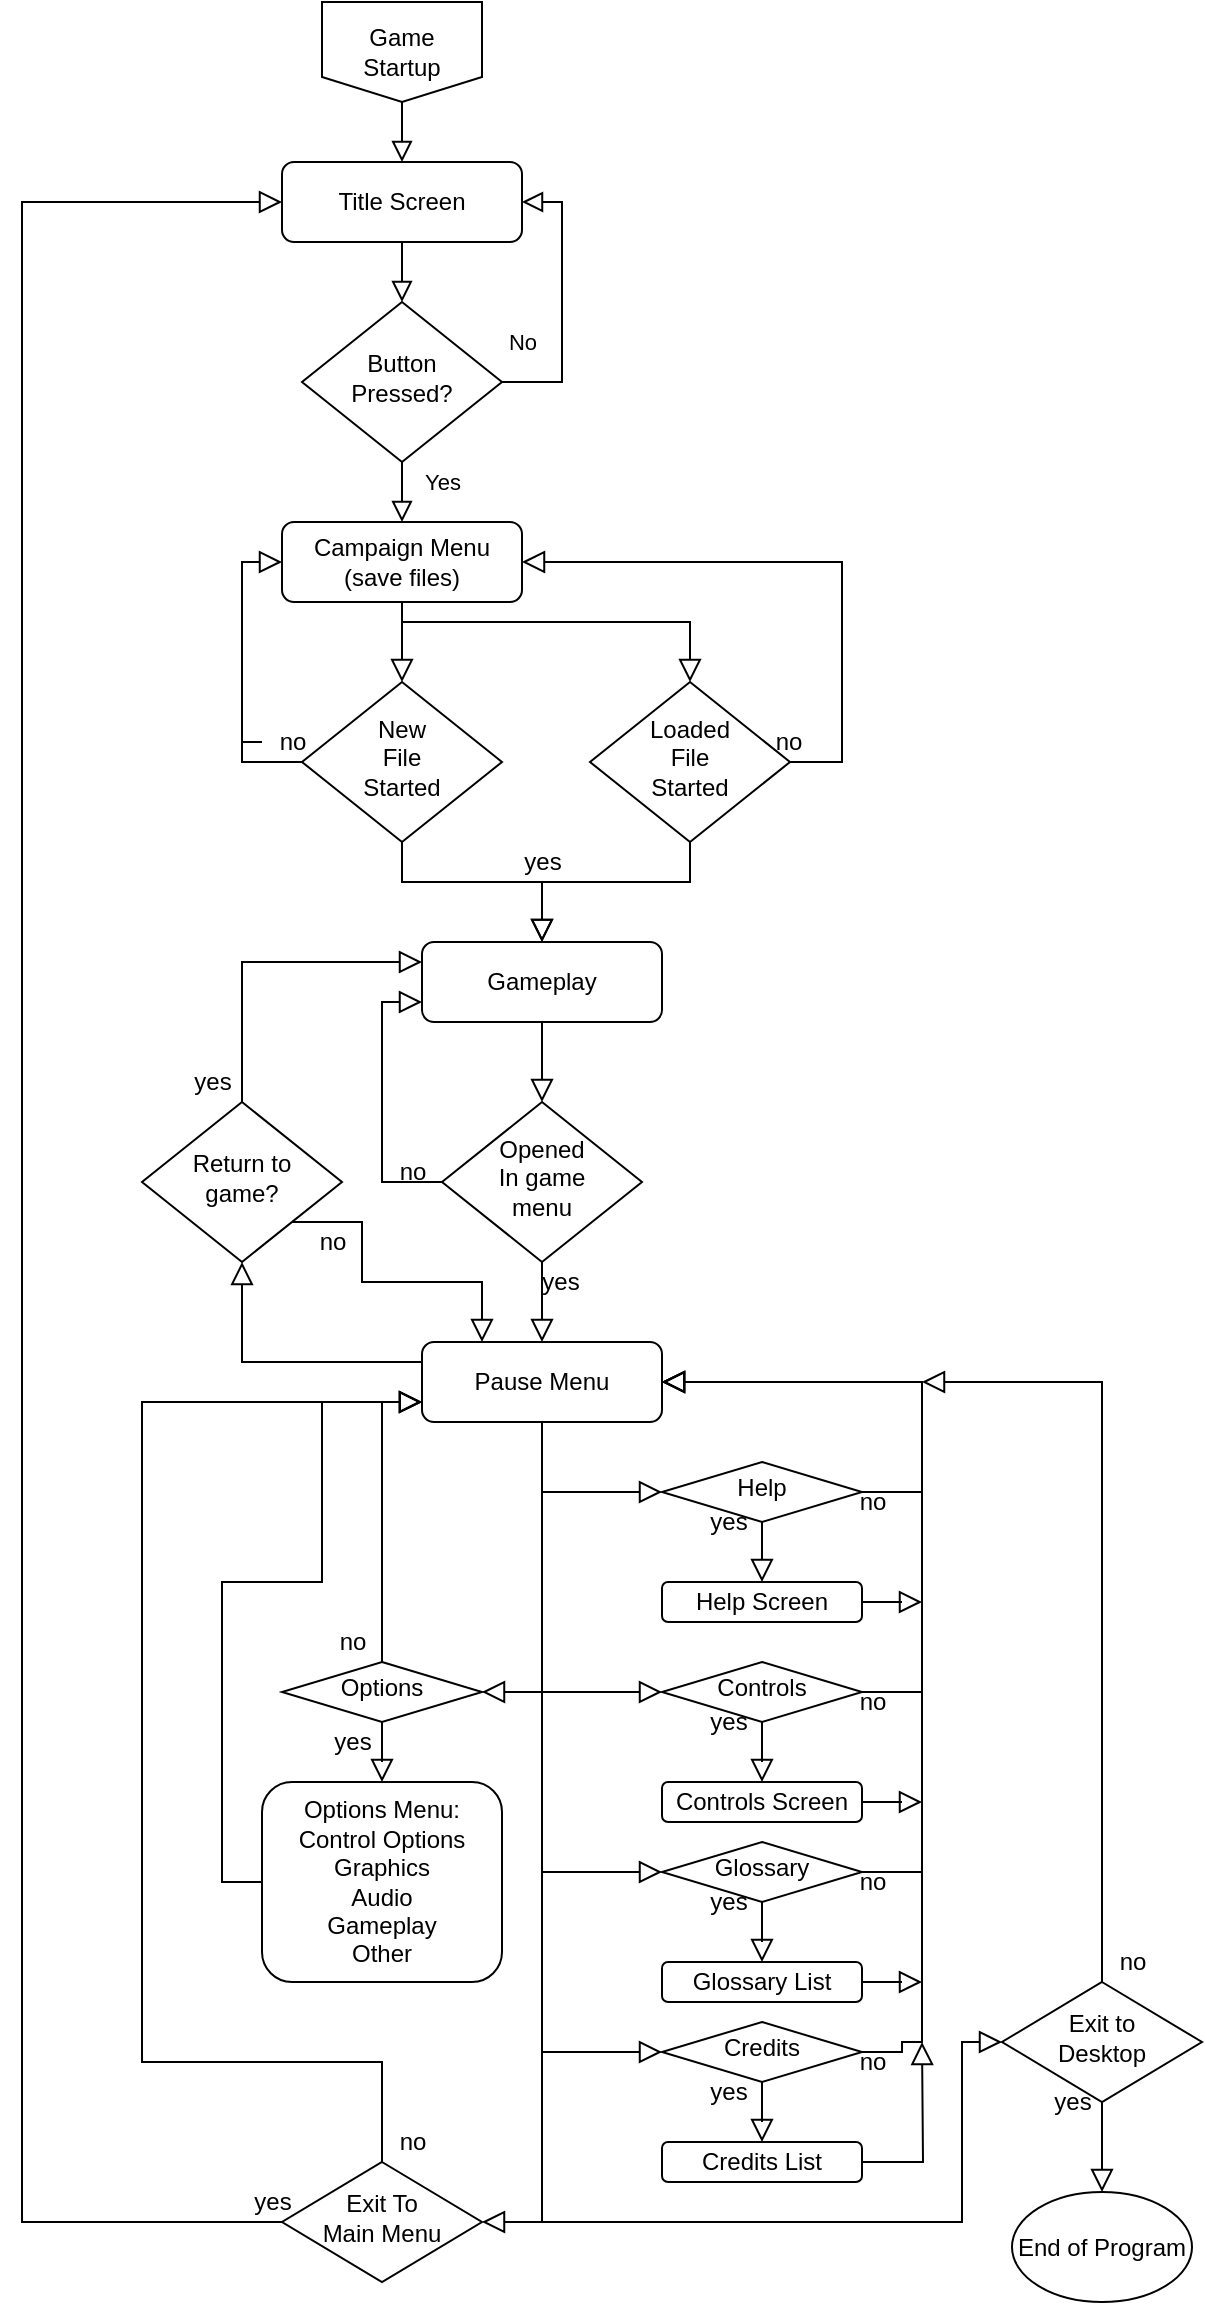 <mxfile version="15.5.9" type="github">
  <diagram id="C5RBs43oDa-KdzZeNtuy" name="Page-1">
    <mxGraphModel dx="823" dy="559" grid="1" gridSize="10" guides="1" tooltips="1" connect="1" arrows="1" fold="1" page="1" pageScale="1" pageWidth="827" pageHeight="1169" math="0" shadow="0">
      <root>
        <mxCell id="WIyWlLk6GJQsqaUBKTNV-0" />
        <mxCell id="WIyWlLk6GJQsqaUBKTNV-1" parent="WIyWlLk6GJQsqaUBKTNV-0" />
        <mxCell id="WIyWlLk6GJQsqaUBKTNV-2" value="" style="rounded=0;html=1;jettySize=auto;orthogonalLoop=1;fontSize=11;endArrow=block;endFill=0;endSize=8;strokeWidth=1;shadow=0;labelBackgroundColor=none;edgeStyle=orthogonalEdgeStyle;entryX=0.5;entryY=0;entryDx=0;entryDy=0;" parent="WIyWlLk6GJQsqaUBKTNV-1" source="WIyWlLk6GJQsqaUBKTNV-3" target="WIyWlLk6GJQsqaUBKTNV-6" edge="1">
          <mxGeometry relative="1" as="geometry">
            <mxPoint x="220" y="140" as="targetPoint" />
            <Array as="points">
              <mxPoint x="220" y="130" />
              <mxPoint x="220" y="130" />
            </Array>
          </mxGeometry>
        </mxCell>
        <mxCell id="WIyWlLk6GJQsqaUBKTNV-3" value="Title Screen" style="rounded=1;whiteSpace=wrap;html=1;fontSize=12;glass=0;strokeWidth=1;shadow=0;" parent="WIyWlLk6GJQsqaUBKTNV-1" vertex="1">
          <mxGeometry x="160" y="90" width="120" height="40" as="geometry" />
        </mxCell>
        <mxCell id="WIyWlLk6GJQsqaUBKTNV-4" value="Yes" style="rounded=0;html=1;jettySize=auto;orthogonalLoop=1;fontSize=11;endArrow=block;endFill=0;endSize=8;strokeWidth=1;shadow=0;labelBackgroundColor=none;edgeStyle=orthogonalEdgeStyle;entryX=0.5;entryY=0;entryDx=0;entryDy=0;" parent="WIyWlLk6GJQsqaUBKTNV-1" source="WIyWlLk6GJQsqaUBKTNV-6" target="XIdG2XaxkH9GpWTtZyBr-0" edge="1">
          <mxGeometry x="0.2" y="20" relative="1" as="geometry">
            <mxPoint as="offset" />
            <mxPoint x="240" y="280" as="targetPoint" />
          </mxGeometry>
        </mxCell>
        <mxCell id="WIyWlLk6GJQsqaUBKTNV-5" value="No" style="edgeStyle=orthogonalEdgeStyle;rounded=0;html=1;jettySize=auto;orthogonalLoop=1;fontSize=11;endArrow=block;endFill=0;endSize=8;strokeWidth=1;shadow=0;labelBackgroundColor=none;entryX=1;entryY=0.5;entryDx=0;entryDy=0;" parent="WIyWlLk6GJQsqaUBKTNV-1" source="WIyWlLk6GJQsqaUBKTNV-6" target="WIyWlLk6GJQsqaUBKTNV-3" edge="1">
          <mxGeometry x="-0.857" y="20" relative="1" as="geometry">
            <mxPoint as="offset" />
            <Array as="points">
              <mxPoint x="300" y="200" />
              <mxPoint x="300" y="110" />
            </Array>
          </mxGeometry>
        </mxCell>
        <mxCell id="WIyWlLk6GJQsqaUBKTNV-6" value="Button&lt;br&gt;Pressed?" style="rhombus;whiteSpace=wrap;html=1;shadow=0;fontFamily=Helvetica;fontSize=12;align=center;strokeWidth=1;spacing=6;spacingTop=-4;" parent="WIyWlLk6GJQsqaUBKTNV-1" vertex="1">
          <mxGeometry x="170" y="160" width="100" height="80" as="geometry" />
        </mxCell>
        <mxCell id="gXODqbl8dEMNwoBEe3jv-1" style="edgeStyle=orthogonalEdgeStyle;rounded=0;orthogonalLoop=1;jettySize=auto;html=1;endArrow=block;endFill=0;endSize=8;entryX=0.5;entryY=0;entryDx=0;entryDy=0;" parent="WIyWlLk6GJQsqaUBKTNV-1" source="gXODqbl8dEMNwoBEe3jv-0" target="WIyWlLk6GJQsqaUBKTNV-3" edge="1">
          <mxGeometry relative="1" as="geometry">
            <mxPoint x="220" y="80" as="targetPoint" />
            <Array as="points" />
          </mxGeometry>
        </mxCell>
        <mxCell id="gXODqbl8dEMNwoBEe3jv-0" value="Game &lt;br&gt;Startup&lt;br&gt;" style="shape=offPageConnector;whiteSpace=wrap;html=1;size=0.25;" parent="WIyWlLk6GJQsqaUBKTNV-1" vertex="1">
          <mxGeometry x="180" y="10" width="80" height="50" as="geometry" />
        </mxCell>
        <mxCell id="XIdG2XaxkH9GpWTtZyBr-3" style="edgeStyle=orthogonalEdgeStyle;rounded=0;orthogonalLoop=1;jettySize=auto;html=1;endArrow=block;endFill=0;endSize=9;entryX=0.5;entryY=0;entryDx=0;entryDy=0;" edge="1" parent="WIyWlLk6GJQsqaUBKTNV-1" source="XIdG2XaxkH9GpWTtZyBr-0" target="XIdG2XaxkH9GpWTtZyBr-2">
          <mxGeometry relative="1" as="geometry">
            <mxPoint x="220" y="370" as="targetPoint" />
          </mxGeometry>
        </mxCell>
        <mxCell id="XIdG2XaxkH9GpWTtZyBr-4" style="edgeStyle=orthogonalEdgeStyle;rounded=0;orthogonalLoop=1;jettySize=auto;html=1;endArrow=block;endFill=0;endSize=9;entryX=0.5;entryY=0;entryDx=0;entryDy=0;" edge="1" parent="WIyWlLk6GJQsqaUBKTNV-1" target="XIdG2XaxkH9GpWTtZyBr-5">
          <mxGeometry relative="1" as="geometry">
            <mxPoint x="360" y="290" as="targetPoint" />
            <mxPoint x="220" y="320" as="sourcePoint" />
            <Array as="points">
              <mxPoint x="364" y="320" />
            </Array>
          </mxGeometry>
        </mxCell>
        <mxCell id="XIdG2XaxkH9GpWTtZyBr-0" value="Campaign Menu&lt;br&gt;(save files)" style="rounded=1;whiteSpace=wrap;html=1;fontSize=12;glass=0;strokeWidth=1;shadow=0;" vertex="1" parent="WIyWlLk6GJQsqaUBKTNV-1">
          <mxGeometry x="160" y="270" width="120" height="40" as="geometry" />
        </mxCell>
        <mxCell id="XIdG2XaxkH9GpWTtZyBr-8" style="edgeStyle=orthogonalEdgeStyle;rounded=0;orthogonalLoop=1;jettySize=auto;html=1;endArrow=block;endFill=0;endSize=9;" edge="1" parent="WIyWlLk6GJQsqaUBKTNV-1" source="XIdG2XaxkH9GpWTtZyBr-2">
          <mxGeometry relative="1" as="geometry">
            <mxPoint x="290" y="480" as="targetPoint" />
            <Array as="points">
              <mxPoint x="220" y="450" />
              <mxPoint x="290" y="450" />
            </Array>
          </mxGeometry>
        </mxCell>
        <mxCell id="XIdG2XaxkH9GpWTtZyBr-9" style="edgeStyle=orthogonalEdgeStyle;rounded=0;orthogonalLoop=1;jettySize=auto;html=1;entryX=0;entryY=0.5;entryDx=0;entryDy=0;endArrow=block;endFill=0;endSize=9;startArrow=none;" edge="1" parent="WIyWlLk6GJQsqaUBKTNV-1" source="XIdG2XaxkH9GpWTtZyBr-13" target="XIdG2XaxkH9GpWTtZyBr-0">
          <mxGeometry relative="1" as="geometry">
            <Array as="points">
              <mxPoint x="140" y="290" />
            </Array>
          </mxGeometry>
        </mxCell>
        <mxCell id="XIdG2XaxkH9GpWTtZyBr-2" value="New&lt;br&gt;File&lt;br&gt;Started" style="rhombus;whiteSpace=wrap;html=1;shadow=0;fontFamily=Helvetica;fontSize=12;align=center;strokeWidth=1;spacing=6;spacingTop=-4;" vertex="1" parent="WIyWlLk6GJQsqaUBKTNV-1">
          <mxGeometry x="170" y="350" width="100" height="80" as="geometry" />
        </mxCell>
        <mxCell id="XIdG2XaxkH9GpWTtZyBr-7" style="edgeStyle=orthogonalEdgeStyle;rounded=0;orthogonalLoop=1;jettySize=auto;html=1;entryX=0.5;entryY=0;entryDx=0;entryDy=0;endArrow=block;endFill=0;endSize=9;" edge="1" parent="WIyWlLk6GJQsqaUBKTNV-1" source="XIdG2XaxkH9GpWTtZyBr-5" target="XIdG2XaxkH9GpWTtZyBr-6">
          <mxGeometry relative="1" as="geometry">
            <Array as="points">
              <mxPoint x="364" y="450" />
              <mxPoint x="290" y="450" />
            </Array>
          </mxGeometry>
        </mxCell>
        <mxCell id="XIdG2XaxkH9GpWTtZyBr-10" style="edgeStyle=orthogonalEdgeStyle;rounded=0;orthogonalLoop=1;jettySize=auto;html=1;endArrow=block;endFill=0;endSize=9;entryX=1;entryY=0.5;entryDx=0;entryDy=0;" edge="1" parent="WIyWlLk6GJQsqaUBKTNV-1" source="XIdG2XaxkH9GpWTtZyBr-5" target="XIdG2XaxkH9GpWTtZyBr-0">
          <mxGeometry relative="1" as="geometry">
            <mxPoint x="440" y="290" as="targetPoint" />
            <Array as="points">
              <mxPoint x="440" y="390" />
              <mxPoint x="440" y="290" />
            </Array>
          </mxGeometry>
        </mxCell>
        <mxCell id="XIdG2XaxkH9GpWTtZyBr-5" value="Loaded&lt;br&gt;File&lt;br&gt;Started" style="rhombus;whiteSpace=wrap;html=1;shadow=0;fontFamily=Helvetica;fontSize=12;align=center;strokeWidth=1;spacing=6;spacingTop=-4;" vertex="1" parent="WIyWlLk6GJQsqaUBKTNV-1">
          <mxGeometry x="314" y="350" width="100" height="80" as="geometry" />
        </mxCell>
        <mxCell id="XIdG2XaxkH9GpWTtZyBr-16" style="edgeStyle=orthogonalEdgeStyle;rounded=0;orthogonalLoop=1;jettySize=auto;html=1;entryX=0.5;entryY=0;entryDx=0;entryDy=0;endArrow=block;endFill=0;endSize=9;" edge="1" parent="WIyWlLk6GJQsqaUBKTNV-1" source="XIdG2XaxkH9GpWTtZyBr-6" target="XIdG2XaxkH9GpWTtZyBr-15">
          <mxGeometry relative="1" as="geometry" />
        </mxCell>
        <mxCell id="XIdG2XaxkH9GpWTtZyBr-6" value="Gameplay" style="rounded=1;whiteSpace=wrap;html=1;fontSize=12;glass=0;strokeWidth=1;shadow=0;" vertex="1" parent="WIyWlLk6GJQsqaUBKTNV-1">
          <mxGeometry x="230" y="480" width="120" height="40" as="geometry" />
        </mxCell>
        <mxCell id="XIdG2XaxkH9GpWTtZyBr-12" value="no" style="text;html=1;resizable=0;autosize=1;align=center;verticalAlign=middle;points=[];fillColor=none;strokeColor=none;rounded=0;" vertex="1" parent="WIyWlLk6GJQsqaUBKTNV-1">
          <mxGeometry x="398" y="370" width="30" height="20" as="geometry" />
        </mxCell>
        <mxCell id="XIdG2XaxkH9GpWTtZyBr-14" value="yes" style="text;html=1;resizable=0;autosize=1;align=center;verticalAlign=middle;points=[];fillColor=none;strokeColor=none;rounded=0;" vertex="1" parent="WIyWlLk6GJQsqaUBKTNV-1">
          <mxGeometry x="275" y="430" width="30" height="20" as="geometry" />
        </mxCell>
        <mxCell id="XIdG2XaxkH9GpWTtZyBr-17" style="edgeStyle=orthogonalEdgeStyle;rounded=0;orthogonalLoop=1;jettySize=auto;html=1;endArrow=block;endFill=0;endSize=9;entryX=0;entryY=0.75;entryDx=0;entryDy=0;" edge="1" parent="WIyWlLk6GJQsqaUBKTNV-1" source="XIdG2XaxkH9GpWTtZyBr-15" target="XIdG2XaxkH9GpWTtZyBr-6">
          <mxGeometry relative="1" as="geometry">
            <mxPoint x="220" y="500" as="targetPoint" />
            <Array as="points">
              <mxPoint x="210" y="600" />
              <mxPoint x="210" y="510" />
            </Array>
          </mxGeometry>
        </mxCell>
        <mxCell id="XIdG2XaxkH9GpWTtZyBr-21" style="edgeStyle=orthogonalEdgeStyle;rounded=0;orthogonalLoop=1;jettySize=auto;html=1;entryX=0.5;entryY=0;entryDx=0;entryDy=0;endArrow=block;endFill=0;endSize=9;" edge="1" parent="WIyWlLk6GJQsqaUBKTNV-1" source="XIdG2XaxkH9GpWTtZyBr-15" target="XIdG2XaxkH9GpWTtZyBr-20">
          <mxGeometry relative="1" as="geometry" />
        </mxCell>
        <mxCell id="XIdG2XaxkH9GpWTtZyBr-15" value="Opened &lt;br&gt;In game&lt;br&gt;menu" style="rhombus;whiteSpace=wrap;html=1;shadow=0;fontFamily=Helvetica;fontSize=12;align=center;strokeWidth=1;spacing=6;spacingTop=-4;" vertex="1" parent="WIyWlLk6GJQsqaUBKTNV-1">
          <mxGeometry x="240" y="560" width="100" height="80" as="geometry" />
        </mxCell>
        <mxCell id="XIdG2XaxkH9GpWTtZyBr-18" value="no" style="text;html=1;resizable=0;autosize=1;align=center;verticalAlign=middle;points=[];fillColor=none;strokeColor=none;rounded=0;" vertex="1" parent="WIyWlLk6GJQsqaUBKTNV-1">
          <mxGeometry x="210" y="585" width="30" height="20" as="geometry" />
        </mxCell>
        <mxCell id="XIdG2XaxkH9GpWTtZyBr-23" style="edgeStyle=orthogonalEdgeStyle;rounded=0;orthogonalLoop=1;jettySize=auto;html=1;entryX=0.5;entryY=1;entryDx=0;entryDy=0;endArrow=block;endFill=0;endSize=9;exitX=0;exitY=0.25;exitDx=0;exitDy=0;" edge="1" parent="WIyWlLk6GJQsqaUBKTNV-1" source="XIdG2XaxkH9GpWTtZyBr-20" target="XIdG2XaxkH9GpWTtZyBr-22">
          <mxGeometry relative="1" as="geometry">
            <mxPoint x="300" y="760" as="sourcePoint" />
            <Array as="points">
              <mxPoint x="140" y="690" />
            </Array>
          </mxGeometry>
        </mxCell>
        <mxCell id="XIdG2XaxkH9GpWTtZyBr-30" style="edgeStyle=orthogonalEdgeStyle;rounded=0;orthogonalLoop=1;jettySize=auto;html=1;endArrow=block;endFill=0;endSize=9;entryX=0;entryY=0.5;entryDx=0;entryDy=0;" edge="1" parent="WIyWlLk6GJQsqaUBKTNV-1" source="XIdG2XaxkH9GpWTtZyBr-20" target="XIdG2XaxkH9GpWTtZyBr-42">
          <mxGeometry relative="1" as="geometry">
            <mxPoint x="290" y="910" as="targetPoint" />
            <Array as="points">
              <mxPoint x="290" y="1120" />
              <mxPoint x="500" y="1120" />
              <mxPoint x="500" y="1030" />
            </Array>
          </mxGeometry>
        </mxCell>
        <mxCell id="XIdG2XaxkH9GpWTtZyBr-31" style="edgeStyle=orthogonalEdgeStyle;rounded=0;orthogonalLoop=1;jettySize=auto;html=1;endArrow=block;endFill=0;endSize=9;entryX=0;entryY=0.5;entryDx=0;entryDy=0;" edge="1" parent="WIyWlLk6GJQsqaUBKTNV-1" source="XIdG2XaxkH9GpWTtZyBr-20" target="XIdG2XaxkH9GpWTtZyBr-37">
          <mxGeometry relative="1" as="geometry">
            <mxPoint x="350" y="790" as="targetPoint" />
          </mxGeometry>
        </mxCell>
        <mxCell id="XIdG2XaxkH9GpWTtZyBr-32" style="edgeStyle=orthogonalEdgeStyle;rounded=0;orthogonalLoop=1;jettySize=auto;html=1;endArrow=block;endFill=0;endSize=9;entryX=0;entryY=0.5;entryDx=0;entryDy=0;" edge="1" parent="WIyWlLk6GJQsqaUBKTNV-1" source="XIdG2XaxkH9GpWTtZyBr-20" target="XIdG2XaxkH9GpWTtZyBr-38">
          <mxGeometry relative="1" as="geometry">
            <mxPoint x="340" y="810" as="targetPoint" />
          </mxGeometry>
        </mxCell>
        <mxCell id="XIdG2XaxkH9GpWTtZyBr-33" style="edgeStyle=orthogonalEdgeStyle;rounded=0;orthogonalLoop=1;jettySize=auto;html=1;endArrow=block;endFill=0;endSize=9;entryX=0;entryY=0.5;entryDx=0;entryDy=0;" edge="1" parent="WIyWlLk6GJQsqaUBKTNV-1" source="XIdG2XaxkH9GpWTtZyBr-20" target="XIdG2XaxkH9GpWTtZyBr-44">
          <mxGeometry relative="1" as="geometry">
            <mxPoint x="270" y="830" as="targetPoint" />
          </mxGeometry>
        </mxCell>
        <mxCell id="XIdG2XaxkH9GpWTtZyBr-34" style="edgeStyle=orthogonalEdgeStyle;rounded=0;orthogonalLoop=1;jettySize=auto;html=1;endArrow=block;endFill=0;endSize=9;entryX=0;entryY=0.5;entryDx=0;entryDy=0;" edge="1" parent="WIyWlLk6GJQsqaUBKTNV-1" source="XIdG2XaxkH9GpWTtZyBr-20" target="XIdG2XaxkH9GpWTtZyBr-39">
          <mxGeometry relative="1" as="geometry">
            <mxPoint x="320" y="850" as="targetPoint" />
          </mxGeometry>
        </mxCell>
        <mxCell id="XIdG2XaxkH9GpWTtZyBr-35" style="edgeStyle=orthogonalEdgeStyle;rounded=0;orthogonalLoop=1;jettySize=auto;html=1;endArrow=block;endFill=0;endSize=9;entryX=1;entryY=0.5;entryDx=0;entryDy=0;" edge="1" parent="WIyWlLk6GJQsqaUBKTNV-1" source="XIdG2XaxkH9GpWTtZyBr-20" target="XIdG2XaxkH9GpWTtZyBr-43">
          <mxGeometry relative="1" as="geometry">
            <mxPoint x="280" y="870" as="targetPoint" />
            <Array as="points">
              <mxPoint x="290" y="1120" />
            </Array>
          </mxGeometry>
        </mxCell>
        <mxCell id="XIdG2XaxkH9GpWTtZyBr-36" style="edgeStyle=orthogonalEdgeStyle;rounded=0;orthogonalLoop=1;jettySize=auto;html=1;endArrow=block;endFill=0;endSize=9;entryX=1;entryY=0.5;entryDx=0;entryDy=0;" edge="1" parent="WIyWlLk6GJQsqaUBKTNV-1" source="XIdG2XaxkH9GpWTtZyBr-20" target="XIdG2XaxkH9GpWTtZyBr-41">
          <mxGeometry relative="1" as="geometry">
            <mxPoint x="300" y="890" as="targetPoint" />
          </mxGeometry>
        </mxCell>
        <mxCell id="XIdG2XaxkH9GpWTtZyBr-20" value="Pause Menu" style="rounded=1;whiteSpace=wrap;html=1;fontSize=12;glass=0;strokeWidth=1;shadow=0;" vertex="1" parent="WIyWlLk6GJQsqaUBKTNV-1">
          <mxGeometry x="230" y="680" width="120" height="40" as="geometry" />
        </mxCell>
        <mxCell id="XIdG2XaxkH9GpWTtZyBr-24" style="edgeStyle=orthogonalEdgeStyle;rounded=0;orthogonalLoop=1;jettySize=auto;html=1;entryX=0;entryY=0.25;entryDx=0;entryDy=0;endArrow=block;endFill=0;endSize=9;" edge="1" parent="WIyWlLk6GJQsqaUBKTNV-1" source="XIdG2XaxkH9GpWTtZyBr-22" target="XIdG2XaxkH9GpWTtZyBr-6">
          <mxGeometry relative="1" as="geometry">
            <Array as="points">
              <mxPoint x="140" y="490" />
            </Array>
          </mxGeometry>
        </mxCell>
        <mxCell id="XIdG2XaxkH9GpWTtZyBr-25" style="edgeStyle=orthogonalEdgeStyle;rounded=0;orthogonalLoop=1;jettySize=auto;html=1;endArrow=block;endFill=0;endSize=9;exitX=0;exitY=1;exitDx=0;exitDy=0;entryX=0.25;entryY=0;entryDx=0;entryDy=0;" edge="1" parent="WIyWlLk6GJQsqaUBKTNV-1" source="XIdG2XaxkH9GpWTtZyBr-22" target="XIdG2XaxkH9GpWTtZyBr-20">
          <mxGeometry relative="1" as="geometry">
            <mxPoint x="180" y="670" as="targetPoint" />
            <Array as="points">
              <mxPoint x="200" y="620" />
              <mxPoint x="200" y="650" />
              <mxPoint x="260" y="650" />
            </Array>
          </mxGeometry>
        </mxCell>
        <mxCell id="XIdG2XaxkH9GpWTtZyBr-22" value="Return to&lt;br&gt;game?" style="rhombus;whiteSpace=wrap;html=1;shadow=0;fontFamily=Helvetica;fontSize=12;align=center;strokeWidth=1;spacing=6;spacingTop=-4;" vertex="1" parent="WIyWlLk6GJQsqaUBKTNV-1">
          <mxGeometry x="90" y="560" width="100" height="80" as="geometry" />
        </mxCell>
        <mxCell id="XIdG2XaxkH9GpWTtZyBr-26" value="yes" style="text;html=1;resizable=0;autosize=1;align=center;verticalAlign=middle;points=[];fillColor=none;strokeColor=none;rounded=0;" vertex="1" parent="WIyWlLk6GJQsqaUBKTNV-1">
          <mxGeometry x="110" y="540" width="30" height="20" as="geometry" />
        </mxCell>
        <mxCell id="XIdG2XaxkH9GpWTtZyBr-27" value="no" style="text;html=1;resizable=0;autosize=1;align=center;verticalAlign=middle;points=[];fillColor=none;strokeColor=none;rounded=0;" vertex="1" parent="WIyWlLk6GJQsqaUBKTNV-1">
          <mxGeometry x="170" y="620" width="30" height="20" as="geometry" />
        </mxCell>
        <mxCell id="XIdG2XaxkH9GpWTtZyBr-13" value="no" style="text;html=1;resizable=0;autosize=1;align=center;verticalAlign=middle;points=[];fillColor=none;strokeColor=none;rounded=0;" vertex="1" parent="WIyWlLk6GJQsqaUBKTNV-1">
          <mxGeometry x="150" y="370" width="30" height="20" as="geometry" />
        </mxCell>
        <mxCell id="XIdG2XaxkH9GpWTtZyBr-28" value="" style="edgeStyle=orthogonalEdgeStyle;rounded=0;orthogonalLoop=1;jettySize=auto;html=1;entryX=0;entryY=0.5;entryDx=0;entryDy=0;endArrow=none;endFill=0;endSize=9;" edge="1" parent="WIyWlLk6GJQsqaUBKTNV-1" source="XIdG2XaxkH9GpWTtZyBr-2" target="XIdG2XaxkH9GpWTtZyBr-13">
          <mxGeometry relative="1" as="geometry">
            <mxPoint x="170" y="390.0" as="sourcePoint" />
            <mxPoint x="160" y="290" as="targetPoint" />
            <Array as="points">
              <mxPoint x="140" y="390" />
            </Array>
          </mxGeometry>
        </mxCell>
        <mxCell id="XIdG2XaxkH9GpWTtZyBr-29" value="yes" style="text;html=1;resizable=0;autosize=1;align=center;verticalAlign=middle;points=[];fillColor=none;strokeColor=none;rounded=0;" vertex="1" parent="WIyWlLk6GJQsqaUBKTNV-1">
          <mxGeometry x="284" y="640" width="30" height="20" as="geometry" />
        </mxCell>
        <mxCell id="XIdG2XaxkH9GpWTtZyBr-50" style="edgeStyle=orthogonalEdgeStyle;rounded=0;orthogonalLoop=1;jettySize=auto;html=1;exitX=0.5;exitY=1;exitDx=0;exitDy=0;entryX=0.5;entryY=0;entryDx=0;entryDy=0;endArrow=block;endFill=0;endSize=9;" edge="1" parent="WIyWlLk6GJQsqaUBKTNV-1" source="XIdG2XaxkH9GpWTtZyBr-37" target="XIdG2XaxkH9GpWTtZyBr-49">
          <mxGeometry relative="1" as="geometry" />
        </mxCell>
        <mxCell id="XIdG2XaxkH9GpWTtZyBr-51" style="edgeStyle=orthogonalEdgeStyle;rounded=0;orthogonalLoop=1;jettySize=auto;html=1;entryX=1;entryY=0.5;entryDx=0;entryDy=0;endArrow=block;endFill=0;endSize=9;exitX=1;exitY=0.5;exitDx=0;exitDy=0;" edge="1" parent="WIyWlLk6GJQsqaUBKTNV-1" source="XIdG2XaxkH9GpWTtZyBr-37" target="XIdG2XaxkH9GpWTtZyBr-20">
          <mxGeometry relative="1" as="geometry">
            <Array as="points">
              <mxPoint x="480" y="755" />
              <mxPoint x="480" y="700" />
            </Array>
          </mxGeometry>
        </mxCell>
        <mxCell id="XIdG2XaxkH9GpWTtZyBr-37" value="Help" style="rhombus;whiteSpace=wrap;html=1;shadow=0;fontFamily=Helvetica;fontSize=12;align=center;strokeWidth=1;spacing=6;spacingTop=-4;" vertex="1" parent="WIyWlLk6GJQsqaUBKTNV-1">
          <mxGeometry x="350" y="740" width="100" height="30" as="geometry" />
        </mxCell>
        <mxCell id="XIdG2XaxkH9GpWTtZyBr-56" style="edgeStyle=orthogonalEdgeStyle;rounded=0;orthogonalLoop=1;jettySize=auto;html=1;entryX=0.5;entryY=0;entryDx=0;entryDy=0;endArrow=block;endFill=0;endSize=9;" edge="1" parent="WIyWlLk6GJQsqaUBKTNV-1" source="XIdG2XaxkH9GpWTtZyBr-38" target="XIdG2XaxkH9GpWTtZyBr-53">
          <mxGeometry relative="1" as="geometry" />
        </mxCell>
        <mxCell id="XIdG2XaxkH9GpWTtZyBr-60" style="edgeStyle=orthogonalEdgeStyle;rounded=0;orthogonalLoop=1;jettySize=auto;html=1;entryX=1;entryY=0.5;entryDx=0;entryDy=0;endArrow=block;endFill=0;endSize=9;" edge="1" parent="WIyWlLk6GJQsqaUBKTNV-1" source="XIdG2XaxkH9GpWTtZyBr-38" target="XIdG2XaxkH9GpWTtZyBr-20">
          <mxGeometry relative="1" as="geometry">
            <Array as="points">
              <mxPoint x="480" y="855" />
              <mxPoint x="480" y="700" />
            </Array>
          </mxGeometry>
        </mxCell>
        <mxCell id="XIdG2XaxkH9GpWTtZyBr-38" value="Controls" style="rhombus;whiteSpace=wrap;html=1;shadow=0;fontFamily=Helvetica;fontSize=12;align=center;strokeWidth=1;spacing=6;spacingTop=-4;" vertex="1" parent="WIyWlLk6GJQsqaUBKTNV-1">
          <mxGeometry x="350" y="840" width="100" height="30" as="geometry" />
        </mxCell>
        <mxCell id="XIdG2XaxkH9GpWTtZyBr-58" style="edgeStyle=orthogonalEdgeStyle;rounded=0;orthogonalLoop=1;jettySize=auto;html=1;entryX=0.5;entryY=0;entryDx=0;entryDy=0;endArrow=block;endFill=0;endSize=9;" edge="1" parent="WIyWlLk6GJQsqaUBKTNV-1" source="XIdG2XaxkH9GpWTtZyBr-39" target="XIdG2XaxkH9GpWTtZyBr-54">
          <mxGeometry relative="1" as="geometry" />
        </mxCell>
        <mxCell id="XIdG2XaxkH9GpWTtZyBr-63" style="edgeStyle=orthogonalEdgeStyle;rounded=0;orthogonalLoop=1;jettySize=auto;html=1;entryX=1;entryY=0.5;entryDx=0;entryDy=0;endArrow=block;endFill=0;endSize=9;" edge="1" parent="WIyWlLk6GJQsqaUBKTNV-1" source="XIdG2XaxkH9GpWTtZyBr-39" target="XIdG2XaxkH9GpWTtZyBr-20">
          <mxGeometry relative="1" as="geometry">
            <Array as="points">
              <mxPoint x="480" y="945" />
              <mxPoint x="480" y="700" />
            </Array>
          </mxGeometry>
        </mxCell>
        <mxCell id="XIdG2XaxkH9GpWTtZyBr-39" value="Glossary" style="rhombus;whiteSpace=wrap;html=1;shadow=0;fontFamily=Helvetica;fontSize=12;align=center;strokeWidth=1;spacing=6;spacingTop=-4;" vertex="1" parent="WIyWlLk6GJQsqaUBKTNV-1">
          <mxGeometry x="350" y="930" width="100" height="30" as="geometry" />
        </mxCell>
        <mxCell id="XIdG2XaxkH9GpWTtZyBr-79" style="edgeStyle=orthogonalEdgeStyle;rounded=0;orthogonalLoop=1;jettySize=auto;html=1;endArrow=block;endFill=0;endSize=9;entryX=0.5;entryY=0;entryDx=0;entryDy=0;" edge="1" parent="WIyWlLk6GJQsqaUBKTNV-1" source="XIdG2XaxkH9GpWTtZyBr-41" target="XIdG2XaxkH9GpWTtZyBr-85">
          <mxGeometry relative="1" as="geometry">
            <mxPoint x="210" y="860" as="targetPoint" />
          </mxGeometry>
        </mxCell>
        <mxCell id="XIdG2XaxkH9GpWTtZyBr-87" style="edgeStyle=orthogonalEdgeStyle;rounded=0;orthogonalLoop=1;jettySize=auto;html=1;endArrow=block;endFill=0;endSize=9;" edge="1" parent="WIyWlLk6GJQsqaUBKTNV-1" source="XIdG2XaxkH9GpWTtZyBr-41">
          <mxGeometry relative="1" as="geometry">
            <mxPoint x="230" y="710" as="targetPoint" />
            <Array as="points">
              <mxPoint x="210" y="710" />
              <mxPoint x="230" y="710" />
            </Array>
          </mxGeometry>
        </mxCell>
        <mxCell id="XIdG2XaxkH9GpWTtZyBr-41" value="Options" style="rhombus;whiteSpace=wrap;html=1;shadow=0;fontFamily=Helvetica;fontSize=12;align=center;strokeWidth=1;spacing=6;spacingTop=-4;" vertex="1" parent="WIyWlLk6GJQsqaUBKTNV-1">
          <mxGeometry x="160" y="840" width="100" height="30" as="geometry" />
        </mxCell>
        <mxCell id="XIdG2XaxkH9GpWTtZyBr-81" style="edgeStyle=orthogonalEdgeStyle;rounded=0;orthogonalLoop=1;jettySize=auto;html=1;entryX=0.5;entryY=0;entryDx=0;entryDy=0;endArrow=block;endFill=0;endSize=9;" edge="1" parent="WIyWlLk6GJQsqaUBKTNV-1" source="XIdG2XaxkH9GpWTtZyBr-42" target="XIdG2XaxkH9GpWTtZyBr-80">
          <mxGeometry relative="1" as="geometry" />
        </mxCell>
        <mxCell id="XIdG2XaxkH9GpWTtZyBr-83" style="edgeStyle=orthogonalEdgeStyle;rounded=0;orthogonalLoop=1;jettySize=auto;html=1;endArrow=block;endFill=0;endSize=9;" edge="1" parent="WIyWlLk6GJQsqaUBKTNV-1" source="XIdG2XaxkH9GpWTtZyBr-42">
          <mxGeometry relative="1" as="geometry">
            <mxPoint x="480" y="700" as="targetPoint" />
            <Array as="points">
              <mxPoint x="570" y="700" />
            </Array>
          </mxGeometry>
        </mxCell>
        <mxCell id="XIdG2XaxkH9GpWTtZyBr-42" value="Exit to &lt;br&gt;Desktop" style="rhombus;whiteSpace=wrap;html=1;shadow=0;fontFamily=Helvetica;fontSize=12;align=center;strokeWidth=1;spacing=6;spacingTop=-4;" vertex="1" parent="WIyWlLk6GJQsqaUBKTNV-1">
          <mxGeometry x="520" y="1000" width="100" height="60" as="geometry" />
        </mxCell>
        <mxCell id="XIdG2XaxkH9GpWTtZyBr-91" style="edgeStyle=orthogonalEdgeStyle;rounded=0;orthogonalLoop=1;jettySize=auto;html=1;entryX=0;entryY=0.5;entryDx=0;entryDy=0;endArrow=block;endFill=0;endSize=9;" edge="1" parent="WIyWlLk6GJQsqaUBKTNV-1" source="XIdG2XaxkH9GpWTtZyBr-43" target="WIyWlLk6GJQsqaUBKTNV-3">
          <mxGeometry relative="1" as="geometry">
            <Array as="points">
              <mxPoint x="30" y="1120" />
              <mxPoint x="30" y="110" />
            </Array>
          </mxGeometry>
        </mxCell>
        <mxCell id="XIdG2XaxkH9GpWTtZyBr-92" style="edgeStyle=orthogonalEdgeStyle;rounded=0;orthogonalLoop=1;jettySize=auto;html=1;endArrow=block;endFill=0;endSize=9;entryX=0;entryY=0.75;entryDx=0;entryDy=0;" edge="1" parent="WIyWlLk6GJQsqaUBKTNV-1" source="XIdG2XaxkH9GpWTtZyBr-43" target="XIdG2XaxkH9GpWTtZyBr-20">
          <mxGeometry relative="1" as="geometry">
            <mxPoint x="230" y="700" as="targetPoint" />
            <Array as="points">
              <mxPoint x="210" y="1040" />
              <mxPoint x="90" y="1040" />
              <mxPoint x="90" y="710" />
            </Array>
          </mxGeometry>
        </mxCell>
        <mxCell id="XIdG2XaxkH9GpWTtZyBr-43" value="Exit To &lt;br&gt;Main Menu" style="rhombus;whiteSpace=wrap;html=1;shadow=0;fontFamily=Helvetica;fontSize=12;align=center;strokeWidth=1;spacing=6;spacingTop=-4;" vertex="1" parent="WIyWlLk6GJQsqaUBKTNV-1">
          <mxGeometry x="160" y="1090" width="100" height="60" as="geometry" />
        </mxCell>
        <mxCell id="XIdG2XaxkH9GpWTtZyBr-59" style="edgeStyle=orthogonalEdgeStyle;rounded=0;orthogonalLoop=1;jettySize=auto;html=1;entryX=0.5;entryY=0;entryDx=0;entryDy=0;endArrow=block;endFill=0;endSize=9;" edge="1" parent="WIyWlLk6GJQsqaUBKTNV-1" source="XIdG2XaxkH9GpWTtZyBr-44" target="XIdG2XaxkH9GpWTtZyBr-55">
          <mxGeometry relative="1" as="geometry" />
        </mxCell>
        <mxCell id="XIdG2XaxkH9GpWTtZyBr-62" style="edgeStyle=orthogonalEdgeStyle;rounded=0;orthogonalLoop=1;jettySize=auto;html=1;endArrow=block;endFill=0;endSize=9;exitX=1;exitY=0.5;exitDx=0;exitDy=0;" edge="1" parent="WIyWlLk6GJQsqaUBKTNV-1" source="XIdG2XaxkH9GpWTtZyBr-44">
          <mxGeometry relative="1" as="geometry">
            <mxPoint x="350" y="700" as="targetPoint" />
            <Array as="points">
              <mxPoint x="470" y="1035" />
              <mxPoint x="470" y="1030" />
              <mxPoint x="480" y="1030" />
              <mxPoint x="480" y="700" />
            </Array>
          </mxGeometry>
        </mxCell>
        <mxCell id="XIdG2XaxkH9GpWTtZyBr-44" value="Credits" style="rhombus;whiteSpace=wrap;html=1;shadow=0;fontFamily=Helvetica;fontSize=12;align=center;strokeWidth=1;spacing=6;spacingTop=-4;" vertex="1" parent="WIyWlLk6GJQsqaUBKTNV-1">
          <mxGeometry x="350" y="1020" width="100" height="30" as="geometry" />
        </mxCell>
        <mxCell id="XIdG2XaxkH9GpWTtZyBr-61" style="edgeStyle=orthogonalEdgeStyle;rounded=0;orthogonalLoop=1;jettySize=auto;html=1;endArrow=block;endFill=0;endSize=9;" edge="1" parent="WIyWlLk6GJQsqaUBKTNV-1" source="XIdG2XaxkH9GpWTtZyBr-49">
          <mxGeometry relative="1" as="geometry">
            <mxPoint x="480" y="810" as="targetPoint" />
          </mxGeometry>
        </mxCell>
        <mxCell id="XIdG2XaxkH9GpWTtZyBr-49" value="Help Screen" style="rounded=1;whiteSpace=wrap;html=1;fontSize=12;glass=0;strokeWidth=1;shadow=0;" vertex="1" parent="WIyWlLk6GJQsqaUBKTNV-1">
          <mxGeometry x="350" y="800" width="100" height="20" as="geometry" />
        </mxCell>
        <mxCell id="XIdG2XaxkH9GpWTtZyBr-64" style="edgeStyle=orthogonalEdgeStyle;rounded=0;orthogonalLoop=1;jettySize=auto;html=1;endArrow=block;endFill=0;endSize=9;" edge="1" parent="WIyWlLk6GJQsqaUBKTNV-1" source="XIdG2XaxkH9GpWTtZyBr-53">
          <mxGeometry relative="1" as="geometry">
            <mxPoint x="480" y="910" as="targetPoint" />
          </mxGeometry>
        </mxCell>
        <mxCell id="XIdG2XaxkH9GpWTtZyBr-53" value="Controls Screen" style="rounded=1;whiteSpace=wrap;html=1;fontSize=12;glass=0;strokeWidth=1;shadow=0;" vertex="1" parent="WIyWlLk6GJQsqaUBKTNV-1">
          <mxGeometry x="350" y="900" width="100" height="20" as="geometry" />
        </mxCell>
        <mxCell id="XIdG2XaxkH9GpWTtZyBr-65" style="edgeStyle=orthogonalEdgeStyle;rounded=0;orthogonalLoop=1;jettySize=auto;html=1;endArrow=block;endFill=0;endSize=9;" edge="1" parent="WIyWlLk6GJQsqaUBKTNV-1" source="XIdG2XaxkH9GpWTtZyBr-54">
          <mxGeometry relative="1" as="geometry">
            <mxPoint x="480" y="1000" as="targetPoint" />
          </mxGeometry>
        </mxCell>
        <mxCell id="XIdG2XaxkH9GpWTtZyBr-54" value="Glossary List" style="rounded=1;whiteSpace=wrap;html=1;fontSize=12;glass=0;strokeWidth=1;shadow=0;" vertex="1" parent="WIyWlLk6GJQsqaUBKTNV-1">
          <mxGeometry x="350" y="990" width="100" height="20" as="geometry" />
        </mxCell>
        <mxCell id="XIdG2XaxkH9GpWTtZyBr-66" style="edgeStyle=orthogonalEdgeStyle;rounded=0;orthogonalLoop=1;jettySize=auto;html=1;endArrow=block;endFill=0;endSize=9;" edge="1" parent="WIyWlLk6GJQsqaUBKTNV-1" source="XIdG2XaxkH9GpWTtZyBr-55">
          <mxGeometry relative="1" as="geometry">
            <mxPoint x="480" y="1030" as="targetPoint" />
          </mxGeometry>
        </mxCell>
        <mxCell id="XIdG2XaxkH9GpWTtZyBr-55" value="Credits List" style="rounded=1;whiteSpace=wrap;html=1;fontSize=12;glass=0;strokeWidth=1;shadow=0;" vertex="1" parent="WIyWlLk6GJQsqaUBKTNV-1">
          <mxGeometry x="350" y="1080" width="100" height="20" as="geometry" />
        </mxCell>
        <mxCell id="XIdG2XaxkH9GpWTtZyBr-67" value="yes" style="text;html=1;resizable=0;autosize=1;align=center;verticalAlign=middle;points=[];fillColor=none;strokeColor=none;rounded=0;" vertex="1" parent="WIyWlLk6GJQsqaUBKTNV-1">
          <mxGeometry x="368" y="760" width="30" height="20" as="geometry" />
        </mxCell>
        <mxCell id="XIdG2XaxkH9GpWTtZyBr-68" value="yes" style="text;html=1;resizable=0;autosize=1;align=center;verticalAlign=middle;points=[];fillColor=none;strokeColor=none;rounded=0;" vertex="1" parent="WIyWlLk6GJQsqaUBKTNV-1">
          <mxGeometry x="368" y="860" width="30" height="20" as="geometry" />
        </mxCell>
        <mxCell id="XIdG2XaxkH9GpWTtZyBr-69" value="yes" style="text;html=1;resizable=0;autosize=1;align=center;verticalAlign=middle;points=[];fillColor=none;strokeColor=none;rounded=0;" vertex="1" parent="WIyWlLk6GJQsqaUBKTNV-1">
          <mxGeometry x="368" y="950" width="30" height="20" as="geometry" />
        </mxCell>
        <mxCell id="XIdG2XaxkH9GpWTtZyBr-70" value="yes" style="text;html=1;resizable=0;autosize=1;align=center;verticalAlign=middle;points=[];fillColor=none;strokeColor=none;rounded=0;" vertex="1" parent="WIyWlLk6GJQsqaUBKTNV-1">
          <mxGeometry x="368" y="1045" width="30" height="20" as="geometry" />
        </mxCell>
        <mxCell id="XIdG2XaxkH9GpWTtZyBr-73" value="no" style="text;html=1;resizable=0;autosize=1;align=center;verticalAlign=middle;points=[];fillColor=none;strokeColor=none;rounded=0;" vertex="1" parent="WIyWlLk6GJQsqaUBKTNV-1">
          <mxGeometry x="440" y="750" width="30" height="20" as="geometry" />
        </mxCell>
        <mxCell id="XIdG2XaxkH9GpWTtZyBr-76" value="no" style="text;html=1;resizable=0;autosize=1;align=center;verticalAlign=middle;points=[];fillColor=none;strokeColor=none;rounded=0;" vertex="1" parent="WIyWlLk6GJQsqaUBKTNV-1">
          <mxGeometry x="440" y="850" width="30" height="20" as="geometry" />
        </mxCell>
        <mxCell id="XIdG2XaxkH9GpWTtZyBr-77" value="no" style="text;html=1;resizable=0;autosize=1;align=center;verticalAlign=middle;points=[];fillColor=none;strokeColor=none;rounded=0;" vertex="1" parent="WIyWlLk6GJQsqaUBKTNV-1">
          <mxGeometry x="440" y="940" width="30" height="20" as="geometry" />
        </mxCell>
        <mxCell id="XIdG2XaxkH9GpWTtZyBr-78" value="no" style="text;html=1;resizable=0;autosize=1;align=center;verticalAlign=middle;points=[];fillColor=none;strokeColor=none;rounded=0;" vertex="1" parent="WIyWlLk6GJQsqaUBKTNV-1">
          <mxGeometry x="440" y="1030" width="30" height="20" as="geometry" />
        </mxCell>
        <mxCell id="XIdG2XaxkH9GpWTtZyBr-80" value="End of Program" style="ellipse;whiteSpace=wrap;html=1;" vertex="1" parent="WIyWlLk6GJQsqaUBKTNV-1">
          <mxGeometry x="525" y="1105" width="90" height="55" as="geometry" />
        </mxCell>
        <mxCell id="XIdG2XaxkH9GpWTtZyBr-82" value="yes" style="text;html=1;resizable=0;autosize=1;align=center;verticalAlign=middle;points=[];fillColor=none;strokeColor=none;rounded=0;" vertex="1" parent="WIyWlLk6GJQsqaUBKTNV-1">
          <mxGeometry x="540" y="1050" width="30" height="20" as="geometry" />
        </mxCell>
        <mxCell id="XIdG2XaxkH9GpWTtZyBr-84" value="no" style="text;html=1;resizable=0;autosize=1;align=center;verticalAlign=middle;points=[];fillColor=none;strokeColor=none;rounded=0;" vertex="1" parent="WIyWlLk6GJQsqaUBKTNV-1">
          <mxGeometry x="570" y="980" width="30" height="20" as="geometry" />
        </mxCell>
        <mxCell id="XIdG2XaxkH9GpWTtZyBr-88" style="edgeStyle=orthogonalEdgeStyle;rounded=0;orthogonalLoop=1;jettySize=auto;html=1;endArrow=block;endFill=0;endSize=9;" edge="1" parent="WIyWlLk6GJQsqaUBKTNV-1" source="XIdG2XaxkH9GpWTtZyBr-85">
          <mxGeometry relative="1" as="geometry">
            <mxPoint x="230" y="710" as="targetPoint" />
            <Array as="points">
              <mxPoint x="130" y="950" />
              <mxPoint x="130" y="800" />
              <mxPoint x="180" y="800" />
              <mxPoint x="180" y="710" />
            </Array>
          </mxGeometry>
        </mxCell>
        <mxCell id="XIdG2XaxkH9GpWTtZyBr-85" value="Options Menu:&lt;br&gt;Control Options&lt;br&gt;Graphics&lt;br&gt;Audio&lt;br&gt;Gameplay&lt;br&gt;Other" style="rounded=1;whiteSpace=wrap;html=1;fontSize=12;glass=0;strokeWidth=1;shadow=0;" vertex="1" parent="WIyWlLk6GJQsqaUBKTNV-1">
          <mxGeometry x="150" y="900" width="120" height="100" as="geometry" />
        </mxCell>
        <mxCell id="XIdG2XaxkH9GpWTtZyBr-89" value="yes" style="text;html=1;resizable=0;autosize=1;align=center;verticalAlign=middle;points=[];fillColor=none;strokeColor=none;rounded=0;" vertex="1" parent="WIyWlLk6GJQsqaUBKTNV-1">
          <mxGeometry x="180" y="870" width="30" height="20" as="geometry" />
        </mxCell>
        <mxCell id="XIdG2XaxkH9GpWTtZyBr-90" value="no" style="text;html=1;resizable=0;autosize=1;align=center;verticalAlign=middle;points=[];fillColor=none;strokeColor=none;rounded=0;" vertex="1" parent="WIyWlLk6GJQsqaUBKTNV-1">
          <mxGeometry x="180" y="820" width="30" height="20" as="geometry" />
        </mxCell>
        <mxCell id="XIdG2XaxkH9GpWTtZyBr-93" value="yes" style="text;html=1;resizable=0;autosize=1;align=center;verticalAlign=middle;points=[];fillColor=none;strokeColor=none;rounded=0;" vertex="1" parent="WIyWlLk6GJQsqaUBKTNV-1">
          <mxGeometry x="140" y="1100" width="30" height="20" as="geometry" />
        </mxCell>
        <mxCell id="XIdG2XaxkH9GpWTtZyBr-94" value="no" style="text;html=1;resizable=0;autosize=1;align=center;verticalAlign=middle;points=[];fillColor=none;strokeColor=none;rounded=0;" vertex="1" parent="WIyWlLk6GJQsqaUBKTNV-1">
          <mxGeometry x="210" y="1070" width="30" height="20" as="geometry" />
        </mxCell>
      </root>
    </mxGraphModel>
  </diagram>
</mxfile>
